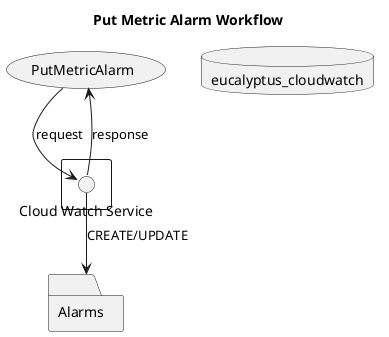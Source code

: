 @startuml

title Put Metric Alarm Workflow

rectangle {
    ()"Cloud Watch Service"
}
() "Cloud Watch Service" --> (PutMetricAlarm): response
(PutMetricAlarm) -down-> ()"Cloud Watch Service" : request
() "Cloud Watch Service" --> (Alarms) : CREATE/UPDATE
database "eucalyptus_cloudwatch" {
folder "Alarms" {
  }
}
@enduml


